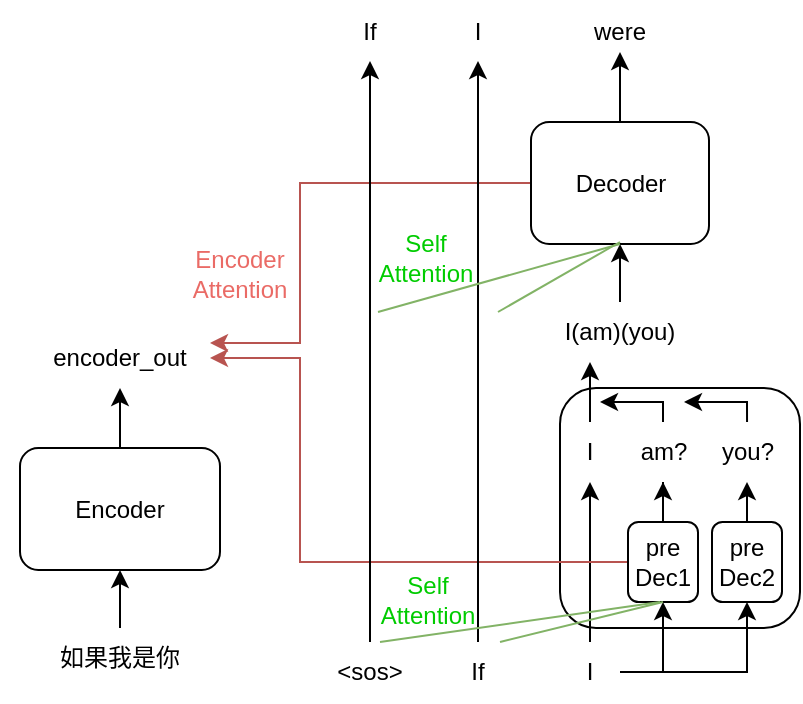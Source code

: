 <mxfile version="20.6.2" type="github">
  <diagram id="W2HWCewwAggoOsEGd6kA" name="Page-1">
    <mxGraphModel dx="716" dy="394" grid="1" gridSize="10" guides="1" tooltips="1" connect="1" arrows="1" fold="1" page="1" pageScale="1" pageWidth="827" pageHeight="1169" math="1" shadow="0">
      <root>
        <mxCell id="0" />
        <mxCell id="1" parent="0" />
        <mxCell id="4f531_EbP1NzhC4_Dmcq-48" value="" style="rounded=1;whiteSpace=wrap;html=1;" vertex="1" parent="1">
          <mxGeometry x="380" y="633" width="120" height="120" as="geometry" />
        </mxCell>
        <mxCell id="4f531_EbP1NzhC4_Dmcq-56" value="" style="edgeStyle=orthogonalEdgeStyle;rounded=0;orthogonalLoop=1;jettySize=auto;html=1;" edge="1" parent="1" source="4f531_EbP1NzhC4_Dmcq-41">
          <mxGeometry relative="1" as="geometry">
            <mxPoint x="410" y="465" as="targetPoint" />
          </mxGeometry>
        </mxCell>
        <mxCell id="4f531_EbP1NzhC4_Dmcq-67" style="edgeStyle=orthogonalEdgeStyle;rounded=0;orthogonalLoop=1;jettySize=auto;html=1;entryX=1;entryY=0.25;entryDx=0;entryDy=0;fillColor=#f8cecc;strokeColor=#b85450;" edge="1" parent="1" source="4f531_EbP1NzhC4_Dmcq-41" target="4f531_EbP1NzhC4_Dmcq-29">
          <mxGeometry relative="1" as="geometry">
            <Array as="points">
              <mxPoint x="250" y="530" />
              <mxPoint x="250" y="610" />
            </Array>
          </mxGeometry>
        </mxCell>
        <mxCell id="4f531_EbP1NzhC4_Dmcq-41" value="Decoder" style="rounded=1;whiteSpace=wrap;html=1;" vertex="1" parent="1">
          <mxGeometry x="365.5" y="500" width="89" height="61" as="geometry" />
        </mxCell>
        <mxCell id="4f531_EbP1NzhC4_Dmcq-55" style="edgeStyle=orthogonalEdgeStyle;rounded=0;orthogonalLoop=1;jettySize=auto;html=1;entryX=0.5;entryY=1;entryDx=0;entryDy=0;" edge="1" parent="1" source="4f531_EbP1NzhC4_Dmcq-4" target="4f531_EbP1NzhC4_Dmcq-41">
          <mxGeometry relative="1" as="geometry" />
        </mxCell>
        <mxCell id="4f531_EbP1NzhC4_Dmcq-4" value="I(am)(you)" style="text;html=1;strokeColor=none;fillColor=none;align=center;verticalAlign=middle;whiteSpace=wrap;rounded=0;" vertex="1" parent="1">
          <mxGeometry x="380" y="590" width="60" height="30" as="geometry" />
        </mxCell>
        <mxCell id="4f531_EbP1NzhC4_Dmcq-7" value="&lt;div style=&quot;text-align: left;&quot;&gt;&lt;span style=&quot;background-color: initial;&quot;&gt;were&lt;/span&gt;&lt;/div&gt;" style="text;html=1;strokeColor=none;fillColor=none;align=center;verticalAlign=middle;whiteSpace=wrap;rounded=0;" vertex="1" parent="1">
          <mxGeometry x="383.25" y="445" width="53.5" height="19" as="geometry" />
        </mxCell>
        <mxCell id="4f531_EbP1NzhC4_Dmcq-40" style="edgeStyle=orthogonalEdgeStyle;rounded=0;orthogonalLoop=1;jettySize=auto;html=1;entryX=0.5;entryY=1;entryDx=0;entryDy=0;" edge="1" parent="1" source="4f531_EbP1NzhC4_Dmcq-21" target="4f531_EbP1NzhC4_Dmcq-35">
          <mxGeometry relative="1" as="geometry" />
        </mxCell>
        <mxCell id="4f531_EbP1NzhC4_Dmcq-21" value="pre&lt;br&gt;Dec2" style="rounded=1;whiteSpace=wrap;html=1;" vertex="1" parent="1">
          <mxGeometry x="456" y="700" width="35" height="40" as="geometry" />
        </mxCell>
        <mxCell id="4f531_EbP1NzhC4_Dmcq-27" style="edgeStyle=orthogonalEdgeStyle;rounded=0;orthogonalLoop=1;jettySize=auto;html=1;entryX=0.5;entryY=1;entryDx=0;entryDy=0;" edge="1" parent="1" source="4f531_EbP1NzhC4_Dmcq-25" target="4f531_EbP1NzhC4_Dmcq-26">
          <mxGeometry relative="1" as="geometry" />
        </mxCell>
        <mxCell id="4f531_EbP1NzhC4_Dmcq-25" value="如果我是你" style="text;html=1;strokeColor=none;fillColor=none;align=center;verticalAlign=middle;whiteSpace=wrap;rounded=0;" vertex="1" parent="1">
          <mxGeometry x="100" y="753" width="120" height="30" as="geometry" />
        </mxCell>
        <mxCell id="4f531_EbP1NzhC4_Dmcq-28" style="edgeStyle=orthogonalEdgeStyle;rounded=0;orthogonalLoop=1;jettySize=auto;html=1;" edge="1" parent="1" source="4f531_EbP1NzhC4_Dmcq-26">
          <mxGeometry relative="1" as="geometry">
            <mxPoint x="160" y="633" as="targetPoint" />
          </mxGeometry>
        </mxCell>
        <mxCell id="4f531_EbP1NzhC4_Dmcq-26" value="Encoder" style="rounded=1;whiteSpace=wrap;html=1;" vertex="1" parent="1">
          <mxGeometry x="110" y="663" width="100" height="61" as="geometry" />
        </mxCell>
        <mxCell id="4f531_EbP1NzhC4_Dmcq-29" value="encoder_out" style="text;html=1;strokeColor=none;fillColor=none;align=center;verticalAlign=middle;whiteSpace=wrap;rounded=0;" vertex="1" parent="1">
          <mxGeometry x="115" y="603" width="90" height="30" as="geometry" />
        </mxCell>
        <mxCell id="4f531_EbP1NzhC4_Dmcq-36" style="edgeStyle=orthogonalEdgeStyle;rounded=0;orthogonalLoop=1;jettySize=auto;html=1;entryX=0.5;entryY=1;entryDx=0;entryDy=0;" edge="1" parent="1" source="4f531_EbP1NzhC4_Dmcq-30" target="4f531_EbP1NzhC4_Dmcq-33">
          <mxGeometry relative="1" as="geometry" />
        </mxCell>
        <mxCell id="4f531_EbP1NzhC4_Dmcq-37" style="edgeStyle=orthogonalEdgeStyle;rounded=0;orthogonalLoop=1;jettySize=auto;html=1;entryX=0.5;entryY=1;entryDx=0;entryDy=0;" edge="1" parent="1" source="4f531_EbP1NzhC4_Dmcq-30" target="4f531_EbP1NzhC4_Dmcq-32">
          <mxGeometry relative="1" as="geometry" />
        </mxCell>
        <mxCell id="4f531_EbP1NzhC4_Dmcq-38" style="edgeStyle=orthogonalEdgeStyle;rounded=0;orthogonalLoop=1;jettySize=auto;html=1;entryX=0.5;entryY=1;entryDx=0;entryDy=0;" edge="1" parent="1" source="4f531_EbP1NzhC4_Dmcq-30" target="4f531_EbP1NzhC4_Dmcq-21">
          <mxGeometry relative="1" as="geometry" />
        </mxCell>
        <mxCell id="4f531_EbP1NzhC4_Dmcq-30" value="I" style="text;html=1;strokeColor=none;fillColor=none;align=center;verticalAlign=middle;whiteSpace=wrap;rounded=0;" vertex="1" parent="1">
          <mxGeometry x="380" y="760" width="30" height="30" as="geometry" />
        </mxCell>
        <mxCell id="4f531_EbP1NzhC4_Dmcq-39" style="edgeStyle=orthogonalEdgeStyle;rounded=0;orthogonalLoop=1;jettySize=auto;html=1;entryX=0.5;entryY=1;entryDx=0;entryDy=0;" edge="1" parent="1" source="4f531_EbP1NzhC4_Dmcq-32" target="4f531_EbP1NzhC4_Dmcq-34">
          <mxGeometry relative="1" as="geometry" />
        </mxCell>
        <mxCell id="4f531_EbP1NzhC4_Dmcq-66" style="edgeStyle=orthogonalEdgeStyle;rounded=0;orthogonalLoop=1;jettySize=auto;html=1;entryX=1;entryY=0.5;entryDx=0;entryDy=0;fillColor=#f8cecc;strokeColor=#b85450;" edge="1" parent="1" source="4f531_EbP1NzhC4_Dmcq-32" target="4f531_EbP1NzhC4_Dmcq-29">
          <mxGeometry relative="1" as="geometry">
            <Array as="points">
              <mxPoint x="250" y="720" />
              <mxPoint x="250" y="618" />
            </Array>
          </mxGeometry>
        </mxCell>
        <mxCell id="4f531_EbP1NzhC4_Dmcq-32" value="pre&lt;br&gt;Dec1" style="rounded=1;whiteSpace=wrap;html=1;" vertex="1" parent="1">
          <mxGeometry x="414" y="700" width="35" height="40" as="geometry" />
        </mxCell>
        <mxCell id="4f531_EbP1NzhC4_Dmcq-42" style="edgeStyle=orthogonalEdgeStyle;rounded=0;orthogonalLoop=1;jettySize=auto;html=1;entryX=0.25;entryY=1;entryDx=0;entryDy=0;" edge="1" parent="1" source="4f531_EbP1NzhC4_Dmcq-33" target="4f531_EbP1NzhC4_Dmcq-4">
          <mxGeometry relative="1" as="geometry" />
        </mxCell>
        <mxCell id="4f531_EbP1NzhC4_Dmcq-33" value="I" style="text;html=1;strokeColor=none;fillColor=none;align=center;verticalAlign=middle;whiteSpace=wrap;rounded=0;" vertex="1" parent="1">
          <mxGeometry x="380" y="650" width="30" height="30" as="geometry" />
        </mxCell>
        <mxCell id="4f531_EbP1NzhC4_Dmcq-46" style="edgeStyle=orthogonalEdgeStyle;rounded=0;orthogonalLoop=1;jettySize=auto;html=1;" edge="1" parent="1" source="4f531_EbP1NzhC4_Dmcq-34">
          <mxGeometry relative="1" as="geometry">
            <mxPoint x="400" y="640" as="targetPoint" />
            <Array as="points">
              <mxPoint x="432" y="640" />
            </Array>
          </mxGeometry>
        </mxCell>
        <mxCell id="4f531_EbP1NzhC4_Dmcq-34" value="am?" style="text;html=1;strokeColor=none;fillColor=none;align=center;verticalAlign=middle;whiteSpace=wrap;rounded=0;" vertex="1" parent="1">
          <mxGeometry x="416.5" y="650" width="30" height="30" as="geometry" />
        </mxCell>
        <mxCell id="4f531_EbP1NzhC4_Dmcq-35" value="you?" style="text;html=1;strokeColor=none;fillColor=none;align=center;verticalAlign=middle;whiteSpace=wrap;rounded=0;" vertex="1" parent="1">
          <mxGeometry x="459" y="650" width="30" height="30" as="geometry" />
        </mxCell>
        <mxCell id="4f531_EbP1NzhC4_Dmcq-47" style="edgeStyle=orthogonalEdgeStyle;rounded=0;orthogonalLoop=1;jettySize=auto;html=1;" edge="1" parent="1">
          <mxGeometry relative="1" as="geometry">
            <mxPoint x="442" y="640" as="targetPoint" />
            <mxPoint x="473.524" y="650" as="sourcePoint" />
            <Array as="points">
              <mxPoint x="474" y="640" />
            </Array>
          </mxGeometry>
        </mxCell>
        <mxCell id="4f531_EbP1NzhC4_Dmcq-64" style="edgeStyle=orthogonalEdgeStyle;rounded=0;orthogonalLoop=1;jettySize=auto;html=1;" edge="1" parent="1" source="4f531_EbP1NzhC4_Dmcq-58" target="4f531_EbP1NzhC4_Dmcq-61">
          <mxGeometry relative="1" as="geometry" />
        </mxCell>
        <mxCell id="4f531_EbP1NzhC4_Dmcq-58" value="If" style="text;html=1;strokeColor=none;fillColor=none;align=center;verticalAlign=middle;whiteSpace=wrap;rounded=0;" vertex="1" parent="1">
          <mxGeometry x="324" y="760" width="30" height="30" as="geometry" />
        </mxCell>
        <mxCell id="4f531_EbP1NzhC4_Dmcq-63" style="edgeStyle=orthogonalEdgeStyle;rounded=0;orthogonalLoop=1;jettySize=auto;html=1;entryX=0.5;entryY=1;entryDx=0;entryDy=0;" edge="1" parent="1" source="4f531_EbP1NzhC4_Dmcq-59" target="4f531_EbP1NzhC4_Dmcq-60">
          <mxGeometry relative="1" as="geometry" />
        </mxCell>
        <mxCell id="4f531_EbP1NzhC4_Dmcq-59" value="&amp;lt;sos&amp;gt;" style="text;html=1;strokeColor=none;fillColor=none;align=center;verticalAlign=middle;whiteSpace=wrap;rounded=0;" vertex="1" parent="1">
          <mxGeometry x="270" y="760" width="30" height="30" as="geometry" />
        </mxCell>
        <mxCell id="4f531_EbP1NzhC4_Dmcq-60" value="If" style="text;html=1;strokeColor=none;fillColor=none;align=center;verticalAlign=middle;whiteSpace=wrap;rounded=0;" vertex="1" parent="1">
          <mxGeometry x="270" y="439.5" width="30" height="30" as="geometry" />
        </mxCell>
        <mxCell id="4f531_EbP1NzhC4_Dmcq-61" value="I" style="text;html=1;strokeColor=none;fillColor=none;align=center;verticalAlign=middle;whiteSpace=wrap;rounded=0;" vertex="1" parent="1">
          <mxGeometry x="324" y="439.5" width="30" height="30" as="geometry" />
        </mxCell>
        <mxCell id="4f531_EbP1NzhC4_Dmcq-68" value="&lt;font color=&quot;#ea6b66&quot;&gt;Encoder Attention&lt;/font&gt;" style="text;html=1;strokeColor=none;fillColor=none;align=center;verticalAlign=middle;whiteSpace=wrap;rounded=0;" vertex="1" parent="1">
          <mxGeometry x="190" y="561" width="60" height="30" as="geometry" />
        </mxCell>
        <mxCell id="4f531_EbP1NzhC4_Dmcq-73" value="" style="endArrow=none;html=1;rounded=0;fontColor=#EA6B66;fillColor=#d5e8d4;strokeColor=#82b366;" edge="1" parent="1">
          <mxGeometry width="50" height="50" relative="1" as="geometry">
            <mxPoint x="290" y="760" as="sourcePoint" />
            <mxPoint x="430" y="740" as="targetPoint" />
          </mxGeometry>
        </mxCell>
        <mxCell id="4f531_EbP1NzhC4_Dmcq-74" value="" style="endArrow=none;html=1;rounded=0;fontColor=#EA6B66;fillColor=#d5e8d4;strokeColor=#82b366;entryX=0.5;entryY=1;entryDx=0;entryDy=0;" edge="1" parent="1" target="4f531_EbP1NzhC4_Dmcq-32">
          <mxGeometry width="50" height="50" relative="1" as="geometry">
            <mxPoint x="350" y="760" as="sourcePoint" />
            <mxPoint x="440" y="750" as="targetPoint" />
          </mxGeometry>
        </mxCell>
        <mxCell id="4f531_EbP1NzhC4_Dmcq-75" value="&lt;font color=&quot;#00cc00&quot;&gt;Self Attention&lt;/font&gt;" style="text;html=1;strokeColor=none;fillColor=none;align=center;verticalAlign=middle;whiteSpace=wrap;rounded=0;" vertex="1" parent="1">
          <mxGeometry x="284" y="724" width="60" height="30" as="geometry" />
        </mxCell>
        <mxCell id="4f531_EbP1NzhC4_Dmcq-77" value="" style="endArrow=none;html=1;rounded=0;fontColor=#EA6B66;fillColor=#d5e8d4;strokeColor=#82b366;entryX=0.5;entryY=1;entryDx=0;entryDy=0;" edge="1" parent="1" target="4f531_EbP1NzhC4_Dmcq-41">
          <mxGeometry width="50" height="50" relative="1" as="geometry">
            <mxPoint x="289.0" y="595" as="sourcePoint" />
            <mxPoint x="429" y="575" as="targetPoint" />
          </mxGeometry>
        </mxCell>
        <mxCell id="4f531_EbP1NzhC4_Dmcq-78" value="" style="endArrow=none;html=1;rounded=0;fontColor=#EA6B66;fillColor=#d5e8d4;strokeColor=#82b366;" edge="1" parent="1">
          <mxGeometry width="50" height="50" relative="1" as="geometry">
            <mxPoint x="349" y="595" as="sourcePoint" />
            <mxPoint x="410" y="560" as="targetPoint" />
          </mxGeometry>
        </mxCell>
        <mxCell id="4f531_EbP1NzhC4_Dmcq-79" value="&lt;font color=&quot;#00cc00&quot;&gt;Self Attention&lt;/font&gt;" style="text;html=1;strokeColor=none;fillColor=none;align=center;verticalAlign=middle;whiteSpace=wrap;rounded=0;" vertex="1" parent="1">
          <mxGeometry x="283" y="553" width="60" height="30" as="geometry" />
        </mxCell>
      </root>
    </mxGraphModel>
  </diagram>
</mxfile>
